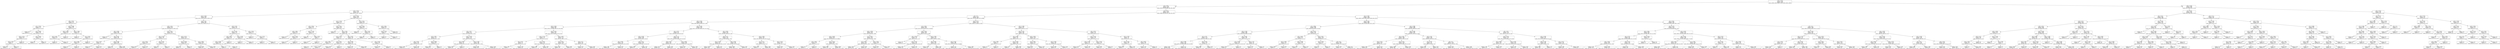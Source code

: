 digraph Tree {
node [shape=box, fontname="helvetica"] ;
edge [fontname="helvetica"] ;
0 [label="x[19] <= 2.031\nentropy = 2.331\nsamples = 20341\nvalue = [5163.0, 540.0, 3823.0, 7213.0, 1622.0, 640.0, 1340.0]"] ;
1 [label="x[2] <= 0.037\nentropy = 2.169\nsamples = 16707\nvalue = [5132, 537, 559, 6899, 1621, 640, 1319]"] ;
0 -> 1 [labeldistance=2.5, labelangle=45, headlabel="True"] ;
2 [label="x[10] <= 0.442\nentropy = 1.255\nsamples = 730\nvalue = [38, 2, 5, 178, 7, 498, 2]"] ;
1 -> 2 ;
3 [label="x[10] <= 0.209\nentropy = 0.963\nsamples = 625\nvalue = [12.0, 1.0, 5.0, 116.0, 3.0, 487.0, 1.0]"] ;
2 -> 3 ;
4 [label="x[8] <= 0.323\nentropy = 1.95\nsamples = 29\nvalue = [6, 0, 5, 8, 0, 10, 0]"] ;
3 -> 4 ;
5 [label="x[1] <= 0.333\nentropy = 1.574\nsamples = 17\nvalue = [1, 0, 3, 3, 0, 10, 0]"] ;
4 -> 5 ;
6 [label="entropy = 0.0\nsamples = 3\nvalue = [0, 0, 3, 0, 0, 0, 0]"] ;
5 -> 6 ;
7 [label="x[1] <= 0.805\nentropy = 1.095\nsamples = 14\nvalue = [1, 0, 0, 3, 0, 10, 0]"] ;
5 -> 7 ;
8 [label="x[12] <= 0.171\nentropy = 0.439\nsamples = 11\nvalue = [0, 0, 0, 1, 0, 10, 0]"] ;
7 -> 8 ;
9 [label="x[12] <= 0.106\nentropy = 1.0\nsamples = 2\nvalue = [0, 0, 0, 1, 0, 1, 0]"] ;
8 -> 9 ;
10 [label="entropy = 0.0\nsamples = 1\nvalue = [0, 0, 0, 0, 0, 1, 0]"] ;
9 -> 10 ;
11 [label="entropy = 0.0\nsamples = 1\nvalue = [0, 0, 0, 1, 0, 0, 0]"] ;
9 -> 11 ;
12 [label="entropy = 0.0\nsamples = 9\nvalue = [0, 0, 0, 0, 0, 9, 0]"] ;
8 -> 12 ;
13 [label="x[5] <= 0.006\nentropy = 0.918\nsamples = 3\nvalue = [1, 0, 0, 2, 0, 0, 0]"] ;
7 -> 13 ;
14 [label="entropy = 0.0\nsamples = 1\nvalue = [1, 0, 0, 0, 0, 0, 0]"] ;
13 -> 14 ;
15 [label="entropy = 0.0\nsamples = 2\nvalue = [0, 0, 0, 2, 0, 0, 0]"] ;
13 -> 15 ;
16 [label="x[15] <= 0.866\nentropy = 1.483\nsamples = 12\nvalue = [5, 0, 2, 5, 0, 0, 0]"] ;
4 -> 16 ;
17 [label="x[20] <= 0.812\nentropy = 0.918\nsamples = 6\nvalue = [4, 0, 0, 2, 0, 0, 0]"] ;
16 -> 17 ;
18 [label="x[0] <= 0.697\nentropy = 0.918\nsamples = 3\nvalue = [1, 0, 0, 2, 0, 0, 0]"] ;
17 -> 18 ;
19 [label="entropy = 0.0\nsamples = 2\nvalue = [0, 0, 0, 2, 0, 0, 0]"] ;
18 -> 19 ;
20 [label="entropy = 0.0\nsamples = 1\nvalue = [1, 0, 0, 0, 0, 0, 0]"] ;
18 -> 20 ;
21 [label="entropy = 0.0\nsamples = 3\nvalue = [3, 0, 0, 0, 0, 0, 0]"] ;
17 -> 21 ;
22 [label="x[12] <= 0.186\nentropy = 1.459\nsamples = 6\nvalue = [1, 0, 2, 3, 0, 0, 0]"] ;
16 -> 22 ;
23 [label="entropy = 0.0\nsamples = 1\nvalue = [1, 0, 0, 0, 0, 0, 0]"] ;
22 -> 23 ;
24 [label="x[1] <= 0.647\nentropy = 0.971\nsamples = 5\nvalue = [0, 0, 2, 3, 0, 0, 0]"] ;
22 -> 24 ;
25 [label="x[4] <= 0.058\nentropy = 0.918\nsamples = 3\nvalue = [0, 0, 2, 1, 0, 0, 0]"] ;
24 -> 25 ;
26 [label="entropy = 0.0\nsamples = 1\nvalue = [0, 0, 0, 1, 0, 0, 0]"] ;
25 -> 26 ;
27 [label="entropy = 0.0\nsamples = 2\nvalue = [0, 0, 2, 0, 0, 0, 0]"] ;
25 -> 27 ;
28 [label="entropy = 0.0\nsamples = 2\nvalue = [0, 0, 0, 2, 0, 0, 0]"] ;
24 -> 28 ;
29 [label="x[19] <= 1.06\nentropy = 0.84\nsamples = 596\nvalue = [6, 1, 0, 108, 3, 477, 1]"] ;
3 -> 29 ;
30 [label="x[22] <= 0.03\nentropy = 0.782\nsamples = 570\nvalue = [5.0, 0.0, 0.0, 99.0, 3.0, 463.0, 0.0]"] ;
29 -> 30 ;
31 [label="x[8] <= 0.058\nentropy = 0.693\nsamples = 439\nvalue = [1, 0, 0, 77, 0, 361, 0]"] ;
30 -> 31 ;
32 [label="entropy = 0.0\nsamples = 3\nvalue = [0, 0, 0, 3, 0, 0, 0]"] ;
31 -> 32 ;
33 [label="x[0] <= 0.335\nentropy = 0.68\nsamples = 436\nvalue = [1, 0, 0, 74, 0, 361, 0]"] ;
31 -> 33 ;
34 [label="x[12] <= 0.228\nentropy = 0.7\nsamples = 15\nvalue = [1, 0, 0, 1, 0, 13, 0]"] ;
33 -> 34 ;
35 [label="entropy = 0.0\nsamples = 1\nvalue = [1, 0, 0, 0, 0, 0, 0]"] ;
34 -> 35 ;
36 [label="entropy = 0.371\nsamples = 14\nvalue = [0, 0, 0, 1, 0, 13, 0]"] ;
34 -> 36 ;
37 [label="x[14] <= 0.003\nentropy = 0.665\nsamples = 421\nvalue = [0, 0, 0, 73, 0, 348, 0]"] ;
33 -> 37 ;
38 [label="entropy = 0.0\nsamples = 18\nvalue = [0, 0, 0, 0, 0, 18, 0]"] ;
37 -> 38 ;
39 [label="entropy = 0.683\nsamples = 403\nvalue = [0, 0, 0, 73, 0, 330, 0]"] ;
37 -> 39 ;
40 [label="x[6] <= 0.761\nentropy = 0.992\nsamples = 131\nvalue = [4, 0, 0, 22, 3, 102, 0]"] ;
30 -> 40 ;
41 [label="x[6] <= 0.705\nentropy = 1.428\nsamples = 27\nvalue = [2, 0, 0, 4, 3, 18, 0]"] ;
40 -> 41 ;
42 [label="x[1] <= 0.516\nentropy = 1.096\nsamples = 22\nvalue = [2, 0, 0, 4, 0, 16, 0]"] ;
41 -> 42 ;
43 [label="entropy = 0.971\nsamples = 5\nvalue = [2, 0, 0, 0, 0, 3, 0]"] ;
42 -> 43 ;
44 [label="entropy = 0.787\nsamples = 17\nvalue = [0, 0, 0, 4, 0, 13, 0]"] ;
42 -> 44 ;
45 [label="x[0] <= 0.478\nentropy = 0.971\nsamples = 5\nvalue = [0, 0, 0, 0, 3, 2, 0]"] ;
41 -> 45 ;
46 [label="entropy = 0.0\nsamples = 2\nvalue = [0, 0, 0, 0, 0, 2, 0]"] ;
45 -> 46 ;
47 [label="entropy = 0.0\nsamples = 3\nvalue = [0, 0, 0, 0, 3, 0, 0]"] ;
45 -> 47 ;
48 [label="x[15] <= 0.732\nentropy = 0.796\nsamples = 104\nvalue = [2, 0, 0, 18, 0, 84, 0]"] ;
40 -> 48 ;
49 [label="x[21] <= 0.208\nentropy = 0.286\nsamples = 20\nvalue = [1, 0, 0, 0, 0, 19, 0]"] ;
48 -> 49 ;
50 [label="entropy = 0.0\nsamples = 19\nvalue = [0, 0, 0, 0, 0, 19, 0]"] ;
49 -> 50 ;
51 [label="entropy = 0.0\nsamples = 1\nvalue = [1, 0, 0, 0, 0, 0, 0]"] ;
49 -> 51 ;
52 [label="x[11] <= 0.887\nentropy = 0.839\nsamples = 84\nvalue = [1, 0, 0, 18, 0, 65, 0]"] ;
48 -> 52 ;
53 [label="entropy = 0.829\nsamples = 65\nvalue = [0, 0, 0, 17, 0, 48, 0]"] ;
52 -> 53 ;
54 [label="entropy = 0.591\nsamples = 19\nvalue = [1, 0, 0, 1, 0, 17, 0]"] ;
52 -> 54 ;
55 [label="x[13] <= 0.67\nentropy = 1.553\nsamples = 26\nvalue = [1, 1, 0, 9, 0, 14, 1]"] ;
29 -> 55 ;
56 [label="x[7] <= 0.929\nentropy = 1.116\nsamples = 21\nvalue = [0, 0, 0, 6, 0, 14, 1]"] ;
55 -> 56 ;
57 [label="x[6] <= 0.957\nentropy = 0.996\nsamples = 13\nvalue = [0, 0, 0, 6, 0, 7, 0]"] ;
56 -> 57 ;
58 [label="x[11] <= 0.796\nentropy = 0.881\nsamples = 10\nvalue = [0, 0, 0, 3, 0, 7, 0]"] ;
57 -> 58 ;
59 [label="entropy = 1.0\nsamples = 6\nvalue = [0, 0, 0, 3, 0, 3, 0]"] ;
58 -> 59 ;
60 [label="entropy = 0.0\nsamples = 4\nvalue = [0, 0, 0, 0, 0, 4, 0]"] ;
58 -> 60 ;
61 [label="entropy = 0.0\nsamples = 3\nvalue = [0, 0, 0, 3, 0, 0, 0]"] ;
57 -> 61 ;
62 [label="x[11] <= 0.249\nentropy = 0.544\nsamples = 8\nvalue = [0, 0, 0, 0, 0, 7, 1]"] ;
56 -> 62 ;
63 [label="entropy = 0.0\nsamples = 1\nvalue = [0, 0, 0, 0, 0, 0, 1]"] ;
62 -> 63 ;
64 [label="entropy = 0.0\nsamples = 7\nvalue = [0, 0, 0, 0, 0, 7, 0]"] ;
62 -> 64 ;
65 [label="x[5] <= 0.024\nentropy = 1.371\nsamples = 5\nvalue = [1, 1, 0, 3, 0, 0, 0]"] ;
55 -> 65 ;
66 [label="entropy = 0.0\nsamples = 3\nvalue = [0, 0, 0, 3, 0, 0, 0]"] ;
65 -> 66 ;
67 [label="x[1] <= 0.733\nentropy = 1.0\nsamples = 2\nvalue = [1, 1, 0, 0, 0, 0, 0]"] ;
65 -> 67 ;
68 [label="entropy = 0.0\nsamples = 1\nvalue = [1, 0, 0, 0, 0, 0, 0]"] ;
67 -> 68 ;
69 [label="entropy = 0.0\nsamples = 1\nvalue = [0, 1, 0, 0, 0, 0, 0]"] ;
67 -> 69 ;
70 [label="x[10] <= 0.863\nentropy = 1.596\nsamples = 105\nvalue = [26, 1, 0, 62, 4, 11, 1]"] ;
2 -> 70 ;
71 [label="x[11] <= 0.079\nentropy = 1.762\nsamples = 75\nvalue = [26, 1, 0, 35, 3, 9, 1]"] ;
70 -> 71 ;
72 [label="x[4] <= 0.042\nentropy = 1.491\nsamples = 11\nvalue = [0, 1, 0, 7, 0, 2, 1]"] ;
71 -> 72 ;
73 [label="x[8] <= 0.802\nentropy = 0.811\nsamples = 8\nvalue = [0, 0, 0, 6, 0, 2, 0]"] ;
72 -> 73 ;
74 [label="entropy = 0.0\nsamples = 5\nvalue = [0, 0, 0, 5, 0, 0, 0]"] ;
73 -> 74 ;
75 [label="x[14] <= 0.007\nentropy = 0.918\nsamples = 3\nvalue = [0, 0, 0, 1, 0, 2, 0]"] ;
73 -> 75 ;
76 [label="entropy = 0.0\nsamples = 2\nvalue = [0, 0, 0, 0, 0, 2, 0]"] ;
75 -> 76 ;
77 [label="entropy = 0.0\nsamples = 1\nvalue = [0, 0, 0, 1, 0, 0, 0]"] ;
75 -> 77 ;
78 [label="x[21] <= -0.174\nentropy = 1.585\nsamples = 3\nvalue = [0, 1, 0, 1, 0, 0, 1]"] ;
72 -> 78 ;
79 [label="entropy = 0.0\nsamples = 1\nvalue = [0, 0, 0, 0, 0, 0, 1]"] ;
78 -> 79 ;
80 [label="x[18] <= 0.024\nentropy = 1.0\nsamples = 2\nvalue = [0, 1, 0, 1, 0, 0, 0]"] ;
78 -> 80 ;
81 [label="entropy = 0.0\nsamples = 1\nvalue = [0, 0, 0, 1, 0, 0, 0]"] ;
80 -> 81 ;
82 [label="entropy = 0.0\nsamples = 1\nvalue = [0, 1, 0, 0, 0, 0, 0]"] ;
80 -> 82 ;
83 [label="x[0] <= 0.321\nentropy = 1.606\nsamples = 64\nvalue = [26, 0, 0, 28, 3, 7, 0]"] ;
71 -> 83 ;
84 [label="entropy = 0.0\nsamples = 2\nvalue = [0, 0, 0, 0, 2, 0, 0]"] ;
83 -> 84 ;
85 [label="x[5] <= 0.014\nentropy = 1.495\nsamples = 62\nvalue = [26, 0, 0, 28, 1, 7, 0]"] ;
83 -> 85 ;
86 [label="x[12] <= 0.316\nentropy = 1.19\nsamples = 19\nvalue = [2, 0, 0, 13, 0, 4, 0]"] ;
85 -> 86 ;
87 [label="x[6] <= 0.807\nentropy = 0.764\nsamples = 9\nvalue = [2, 0, 0, 7, 0, 0, 0]"] ;
86 -> 87 ;
88 [label="entropy = 0.0\nsamples = 6\nvalue = [0, 0, 0, 6, 0, 0, 0]"] ;
87 -> 88 ;
89 [label="entropy = 0.918\nsamples = 3\nvalue = [2, 0, 0, 1, 0, 0, 0]"] ;
87 -> 89 ;
90 [label="x[5] <= 0.012\nentropy = 0.971\nsamples = 10\nvalue = [0, 0, 0, 6, 0, 4, 0]"] ;
86 -> 90 ;
91 [label="entropy = 0.811\nsamples = 8\nvalue = [0, 0, 0, 6, 0, 2, 0]"] ;
90 -> 91 ;
92 [label="entropy = 0.0\nsamples = 2\nvalue = [0, 0, 0, 0, 0, 2, 0]"] ;
90 -> 92 ;
93 [label="x[8] <= 0.947\nentropy = 1.394\nsamples = 43\nvalue = [24, 0, 0, 15, 1, 3, 0]"] ;
85 -> 93 ;
94 [label="x[0] <= 0.538\nentropy = 1.253\nsamples = 35\nvalue = [18, 0, 0, 15, 0, 2, 0]"] ;
93 -> 94 ;
95 [label="entropy = 1.335\nsamples = 13\nvalue = [3, 0, 0, 8, 0, 2, 0]"] ;
94 -> 95 ;
96 [label="entropy = 0.902\nsamples = 22\nvalue = [15.0, 0.0, 0.0, 7.0, 0.0, 0.0, 0.0]"] ;
94 -> 96 ;
97 [label="x[3] <= 0.185\nentropy = 1.061\nsamples = 8\nvalue = [6, 0, 0, 0, 1, 1, 0]"] ;
93 -> 97 ;
98 [label="entropy = 0.592\nsamples = 7\nvalue = [6, 0, 0, 0, 1, 0, 0]"] ;
97 -> 98 ;
99 [label="entropy = 0.0\nsamples = 1\nvalue = [0, 0, 0, 0, 0, 1, 0]"] ;
97 -> 99 ;
100 [label="x[2] <= 0.017\nentropy = 0.561\nsamples = 30\nvalue = [0, 0, 0, 27, 1, 2, 0]"] ;
70 -> 100 ;
101 [label="x[8] <= 0.816\nentropy = 0.811\nsamples = 8\nvalue = [0, 0, 0, 6, 0, 2, 0]"] ;
100 -> 101 ;
102 [label="entropy = 0.0\nsamples = 5\nvalue = [0, 0, 0, 5, 0, 0, 0]"] ;
101 -> 102 ;
103 [label="x[18] <= 0.01\nentropy = 0.918\nsamples = 3\nvalue = [0, 0, 0, 1, 0, 2, 0]"] ;
101 -> 103 ;
104 [label="entropy = 0.0\nsamples = 1\nvalue = [0, 0, 0, 1, 0, 0, 0]"] ;
103 -> 104 ;
105 [label="entropy = 0.0\nsamples = 2\nvalue = [0, 0, 0, 0, 0, 2, 0]"] ;
103 -> 105 ;
106 [label="x[6] <= 0.401\nentropy = 0.267\nsamples = 22\nvalue = [0, 0, 0, 21, 1, 0, 0]"] ;
100 -> 106 ;
107 [label="x[14] <= 0.005\nentropy = 1.0\nsamples = 2\nvalue = [0, 0, 0, 1, 1, 0, 0]"] ;
106 -> 107 ;
108 [label="entropy = 0.0\nsamples = 1\nvalue = [0, 0, 0, 0, 1, 0, 0]"] ;
107 -> 108 ;
109 [label="entropy = 0.0\nsamples = 1\nvalue = [0, 0, 0, 1, 0, 0, 0]"] ;
107 -> 109 ;
110 [label="entropy = 0.0\nsamples = 20\nvalue = [0, 0, 0, 20, 0, 0, 0]"] ;
106 -> 110 ;
111 [label="x[8] <= 0.323\nentropy = 2.075\nsamples = 15977\nvalue = [5094, 535, 554, 6721, 1614, 142, 1317]"] ;
1 -> 111 ;
112 [label="x[9] <= 0.5\nentropy = 2.235\nsamples = 4391\nvalue = [1027, 170, 176, 1592, 270, 76, 1080]"] ;
111 -> 112 ;
113 [label="x[16] <= 0.931\nentropy = 2.269\nsamples = 2360\nvalue = [609, 158, 175, 1002, 205, 72, 139]"] ;
112 -> 113 ;
114 [label="x[10] <= 0.209\nentropy = 2.062\nsamples = 856\nvalue = [178.0, 17.0, 139.0, 410.0, 8.0, 35.0, 69.0]"] ;
113 -> 114 ;
115 [label="x[0] <= 0.327\nentropy = 1.91\nsamples = 516\nvalue = [117, 5, 132, 224, 2, 4, 32]"] ;
114 -> 115 ;
116 [label="x[4] <= 0.788\nentropy = 1.675\nsamples = 171\nvalue = [16, 0, 90, 49, 0, 1, 15]"] ;
115 -> 116 ;
117 [label="x[8] <= 0.203\nentropy = 1.872\nsamples = 119\nvalue = [15, 0, 42, 46, 0, 1, 15]"] ;
116 -> 117 ;
118 [label="entropy = 1.879\nsamples = 55\nvalue = [7.0, 0.0, 9.0, 27.0, 0.0, 1.0, 11.0]"] ;
117 -> 118 ;
119 [label="entropy = 1.638\nsamples = 64\nvalue = [8, 0, 33, 19, 0, 0, 4]"] ;
117 -> 119 ;
120 [label="x[15] <= 0.668\nentropy = 0.454\nsamples = 52\nvalue = [1, 0, 48, 3, 0, 0, 0]"] ;
116 -> 120 ;
121 [label="entropy = 0.151\nsamples = 46\nvalue = [1, 0, 45, 0, 0, 0, 0]"] ;
120 -> 121 ;
122 [label="entropy = 1.0\nsamples = 6\nvalue = [0, 0, 3, 3, 0, 0, 0]"] ;
120 -> 122 ;
123 [label="x[14] <= 0.009\nentropy = 1.791\nsamples = 345\nvalue = [101, 5, 42, 175, 2, 3, 17]"] ;
115 -> 123 ;
124 [label="x[3] <= 0.655\nentropy = 2.13\nsamples = 49\nvalue = [14.0, 5.0, 5.0, 21.0, 2.0, 1.0, 1.0]"] ;
123 -> 124 ;
125 [label="entropy = 1.822\nsamples = 45\nvalue = [14, 5, 4, 21, 0, 1, 0]"] ;
124 -> 125 ;
126 [label="entropy = 1.5\nsamples = 4\nvalue = [0, 0, 1, 0, 2, 0, 1]"] ;
124 -> 126 ;
127 [label="x[13] <= 0.548\nentropy = 1.661\nsamples = 296\nvalue = [87, 0, 37, 154, 0, 2, 16]"] ;
123 -> 127 ;
128 [label="entropy = 1.688\nsamples = 143\nvalue = [31.0, 0.0, 29.0, 74.0, 0.0, 0.0, 9.0]"] ;
127 -> 128 ;
129 [label="entropy = 1.528\nsamples = 153\nvalue = [56.0, 0.0, 8.0, 80.0, 0.0, 2.0, 7.0]"] ;
127 -> 129 ;
130 [label="x[10] <= 0.442\nentropy = 1.972\nsamples = 340\nvalue = [61.0, 12.0, 7.0, 186.0, 6.0, 31.0, 37.0]"] ;
114 -> 130 ;
131 [label="x[15] <= 0.742\nentropy = 1.773\nsamples = 78\nvalue = [19, 1, 0, 27, 2, 29, 0]"] ;
130 -> 131 ;
132 [label="x[4] <= 0.253\nentropy = 1.6\nsamples = 32\nvalue = [16, 0, 0, 11, 2, 3, 0]"] ;
131 -> 132 ;
133 [label="entropy = 1.842\nsamples = 7\nvalue = [2, 0, 0, 1, 1, 3, 0]"] ;
132 -> 133 ;
134 [label="entropy = 1.183\nsamples = 25\nvalue = [14.0, 0.0, 0.0, 10.0, 1.0, 0.0, 0.0]"] ;
132 -> 134 ;
135 [label="x[7] <= 0.655\nentropy = 1.372\nsamples = 46\nvalue = [3.0, 1.0, 0.0, 16.0, 0.0, 26.0, 0.0]"] ;
131 -> 135 ;
136 [label="entropy = 1.485\nsamples = 10\nvalue = [3, 0, 0, 5, 0, 2, 0]"] ;
135 -> 136 ;
137 [label="entropy = 1.056\nsamples = 36\nvalue = [0, 1, 0, 11, 0, 24, 0]"] ;
135 -> 137 ;
138 [label="x[8] <= 0.058\nentropy = 1.737\nsamples = 262\nvalue = [42, 11, 7, 159, 4, 2, 37]"] ;
130 -> 138 ;
139 [label="x[7] <= 0.972\nentropy = 1.358\nsamples = 158\nvalue = [24, 7, 2, 114, 3, 0, 8]"] ;
138 -> 139 ;
140 [label="entropy = 1.403\nsamples = 115\nvalue = [23, 7, 0, 77, 1, 0, 7]"] ;
139 -> 140 ;
141 [label="entropy = 0.851\nsamples = 43\nvalue = [1, 0, 2, 37, 2, 0, 1]"] ;
139 -> 141 ;
142 [label="x[10] <= 0.72\nentropy = 2.04\nsamples = 104\nvalue = [18, 4, 5, 45, 1, 2, 29]"] ;
138 -> 142 ;
143 [label="entropy = 1.571\nsamples = 36\nvalue = [4, 0, 2, 6, 1, 0, 23]"] ;
142 -> 143 ;
144 [label="entropy = 1.827\nsamples = 68\nvalue = [14, 4, 3, 39, 0, 2, 6]"] ;
142 -> 144 ;
145 [label="x[21] <= 0.606\nentropy = 2.217\nsamples = 1504\nvalue = [431.0, 141.0, 36.0, 592.0, 197.0, 37.0, 70.0]"] ;
113 -> 145 ;
146 [label="x[4] <= 0.253\nentropy = 2.11\nsamples = 872\nvalue = [335, 40, 27, 323, 69, 36, 42]"] ;
145 -> 146 ;
147 [label="x[10] <= 0.209\nentropy = 1.984\nsamples = 288\nvalue = [112, 6, 12, 105, 17, 36, 0]"] ;
146 -> 147 ;
148 [label="x[6] <= 0.944\nentropy = 1.729\nsamples = 181\nvalue = [91.0, 3.0, 12.0, 60.0, 13.0, 2.0, 0.0]"] ;
147 -> 148 ;
149 [label="entropy = 1.487\nsamples = 156\nvalue = [89.0, 2.0, 6.0, 50.0, 9.0, 0.0, 0.0]"] ;
148 -> 149 ;
150 [label="entropy = 2.215\nsamples = 25\nvalue = [2, 1, 6, 10, 4, 2, 0]"] ;
148 -> 150 ;
151 [label="x[10] <= 0.51\nentropy = 1.834\nsamples = 107\nvalue = [21.0, 3.0, 0.0, 45.0, 4.0, 34.0, 0.0]"] ;
147 -> 151 ;
152 [label="entropy = 1.675\nsamples = 59\nvalue = [10, 2, 0, 11, 2, 34, 0]"] ;
151 -> 152 ;
153 [label="entropy = 1.147\nsamples = 48\nvalue = [11, 1, 0, 34, 2, 0, 0]"] ;
151 -> 153 ;
154 [label="x[19] <= 1.13\nentropy = 2.019\nsamples = 584\nvalue = [223.0, 34.0, 15.0, 218.0, 52.0, 0.0, 42.0]"] ;
146 -> 154 ;
155 [label="x[10] <= 0.51\nentropy = 1.939\nsamples = 418\nvalue = [156, 29, 9, 167, 45, 0, 12]"] ;
154 -> 155 ;
156 [label="entropy = 1.91\nsamples = 277\nvalue = [113, 22, 9, 98, 34, 0, 1]"] ;
155 -> 156 ;
157 [label="entropy = 1.816\nsamples = 141\nvalue = [43, 7, 0, 69, 11, 0, 11]"] ;
155 -> 157 ;
158 [label="x[7] <= 0.369\nentropy = 2.015\nsamples = 166\nvalue = [67.0, 5.0, 6.0, 51.0, 7.0, 0.0, 30.0]"] ;
154 -> 158 ;
159 [label="entropy = 1.873\nsamples = 55\nvalue = [16, 1, 0, 13, 3, 0, 22]"] ;
158 -> 159 ;
160 [label="entropy = 1.891\nsamples = 111\nvalue = [51, 4, 6, 38, 4, 0, 8]"] ;
158 -> 160 ;
161 [label="x[0] <= 0.863\nentropy = 2.128\nsamples = 632\nvalue = [96, 101, 9, 269, 128, 1, 28]"] ;
145 -> 161 ;
162 [label="x[10] <= 0.51\nentropy = 2.116\nsamples = 445\nvalue = [77, 40, 8, 195, 98, 1, 26]"] ;
161 -> 162 ;
163 [label="x[21] <= 0.758\nentropy = 2.073\nsamples = 211\nvalue = [54.0, 14.0, 6.0, 83.0, 49.0, 1.0, 4.0]"] ;
162 -> 163 ;
164 [label="entropy = 1.925\nsamples = 148\nvalue = [38, 4, 1, 59, 41, 1, 4]"] ;
163 -> 164 ;
165 [label="entropy = 2.122\nsamples = 63\nvalue = [16, 10, 5, 24, 8, 0, 0]"] ;
163 -> 165 ;
166 [label="x[8] <= 0.058\nentropy = 2.042\nsamples = 234\nvalue = [23, 26, 2, 112, 49, 0, 22]"] ;
162 -> 166 ;
167 [label="entropy = 1.866\nsamples = 180\nvalue = [17, 23, 1, 95, 38, 0, 6]"] ;
166 -> 167 ;
168 [label="entropy = 2.203\nsamples = 54\nvalue = [6, 3, 1, 17, 11, 0, 16]"] ;
166 -> 168 ;
169 [label="x[14] <= 0.006\nentropy = 1.926\nsamples = 187\nvalue = [19.0, 61.0, 1.0, 74.0, 30.0, 0.0, 2.0]"] ;
161 -> 169 ;
170 [label="x[7] <= 0.117\nentropy = 1.736\nsamples = 114\nvalue = [8, 51, 0, 41, 13, 0, 1]"] ;
169 -> 170 ;
171 [label="entropy = 1.406\nsamples = 8\nvalue = [1, 0, 0, 4, 3, 0, 0]"] ;
170 -> 171 ;
172 [label="entropy = 1.682\nsamples = 106\nvalue = [7, 51, 0, 37, 10, 0, 1]"] ;
170 -> 172 ;
173 [label="x[21] <= 0.743\nentropy = 1.981\nsamples = 73\nvalue = [11, 10, 1, 33, 17, 0, 1]"] ;
169 -> 173 ;
174 [label="entropy = 1.962\nsamples = 46\nvalue = [11, 4, 1, 22, 7, 0, 1]"] ;
173 -> 174 ;
175 [label="entropy = 1.541\nsamples = 27\nvalue = [0, 6, 0, 11, 10, 0, 0]"] ;
173 -> 175 ;
176 [label="x[10] <= 0.673\nentropy = 1.727\nsamples = 2031\nvalue = [418, 12, 1, 590, 65, 4, 941]"] ;
112 -> 176 ;
177 [label="x[1] <= 0.328\nentropy = 1.562\nsamples = 1614\nvalue = [217.0, 6.0, 1.0, 407.0, 50.0, 4.0, 929.0]"] ;
176 -> 177 ;
178 [label="x[16] <= 0.968\nentropy = 1.218\nsamples = 909\nvalue = [53, 0, 0, 181, 28, 1, 646]"] ;
177 -> 178 ;
179 [label="x[10] <= 0.548\nentropy = 0.904\nsamples = 474\nvalue = [16.0, 0.0, 0.0, 90.0, 0.0, 0.0, 368.0]"] ;
178 -> 179 ;
180 [label="x[3] <= 0.381\nentropy = 0.592\nsamples = 7\nvalue = [0, 0, 0, 6, 0, 0, 1]"] ;
179 -> 180 ;
181 [label="entropy = 0.0\nsamples = 1\nvalue = [0, 0, 0, 0, 0, 0, 1]"] ;
180 -> 181 ;
182 [label="entropy = 0.0\nsamples = 6\nvalue = [0, 0, 0, 6, 0, 0, 0]"] ;
180 -> 182 ;
183 [label="x[15] <= 0.376\nentropy = 0.885\nsamples = 467\nvalue = [16, 0, 0, 84, 0, 0, 367]"] ;
179 -> 183 ;
184 [label="entropy = 0.529\nsamples = 100\nvalue = [0, 0, 0, 12, 0, 0, 88]"] ;
183 -> 184 ;
185 [label="entropy = 0.959\nsamples = 367\nvalue = [16, 0, 0, 72, 0, 0, 279]"] ;
183 -> 185 ;
186 [label="x[7] <= 0.929\nentropy = 1.462\nsamples = 435\nvalue = [37, 0, 0, 91, 28, 1, 278]"] ;
178 -> 186 ;
187 [label="x[1] <= 0.072\nentropy = 1.392\nsamples = 418\nvalue = [33, 0, 0, 89, 20, 1, 275]"] ;
186 -> 187 ;
188 [label="entropy = 1.554\nsamples = 251\nvalue = [20, 0, 0, 63, 19, 1, 148]"] ;
187 -> 188 ;
189 [label="entropy = 1.049\nsamples = 167\nvalue = [13, 0, 0, 26, 1, 0, 127]"] ;
187 -> 189 ;
190 [label="x[0] <= 0.164\nentropy = 1.808\nsamples = 17\nvalue = [4, 0, 0, 2, 8, 0, 3]"] ;
186 -> 190 ;
191 [label="entropy = 0.845\nsamples = 11\nvalue = [3, 0, 0, 0, 8, 0, 0]"] ;
190 -> 191 ;
192 [label="entropy = 1.459\nsamples = 6\nvalue = [1, 0, 0, 2, 0, 0, 3]"] ;
190 -> 192 ;
193 [label="x[10] <= 0.48\nentropy = 1.806\nsamples = 705\nvalue = [164, 6, 1, 226, 22, 3, 283]"] ;
177 -> 193 ;
194 [label="x[5] <= 0.055\nentropy = 1.738\nsamples = 52\nvalue = [26, 2, 0, 18, 2, 3, 1]"] ;
193 -> 194 ;
195 [label="entropy = 0.0\nsamples = 3\nvalue = [0, 0, 0, 0, 0, 3, 0]"] ;
194 -> 195 ;
196 [label="x[21] <= 0.611\nentropy = 1.507\nsamples = 49\nvalue = [26.0, 2.0, 0.0, 18.0, 2.0, 0.0, 1.0]"] ;
194 -> 196 ;
197 [label="entropy = 1.075\nsamples = 39\nvalue = [25.0, 0.0, 0.0, 13.0, 0.0, 0.0, 1.0]"] ;
196 -> 197 ;
198 [label="entropy = 1.761\nsamples = 10\nvalue = [1, 2, 0, 5, 2, 0, 0]"] ;
196 -> 198 ;
199 [label="x[16] <= 0.996\nentropy = 1.736\nsamples = 653\nvalue = [138, 4, 1, 208, 20, 0, 282]"] ;
193 -> 199 ;
200 [label="x[8] <= 0.058\nentropy = 1.542\nsamples = 363\nvalue = [57, 2, 0, 129, 2, 0, 173]"] ;
199 -> 200 ;
201 [label="entropy = 1.753\nsamples = 54\nvalue = [17, 1, 0, 25, 2, 0, 9]"] ;
200 -> 201 ;
202 [label="entropy = 1.422\nsamples = 309\nvalue = [40, 1, 0, 104, 0, 0, 164]"] ;
200 -> 202 ;
203 [label="x[21] <= 0.522\nentropy = 1.882\nsamples = 290\nvalue = [81.0, 2.0, 1.0, 79.0, 18.0, 0.0, 109.0]"] ;
199 -> 203 ;
204 [label="entropy = 1.79\nsamples = 196\nvalue = [69.0, 0.0, 1.0, 50.0, 8.0, 0.0, 68.0]"] ;
203 -> 204 ;
205 [label="entropy = 1.887\nsamples = 94\nvalue = [12.0, 2.0, 0.0, 29.0, 10.0, 0.0, 41.0]"] ;
203 -> 205 ;
206 [label="x[21] <= 0.408\nentropy = 1.437\nsamples = 417\nvalue = [201, 6, 0, 183, 15, 0, 12]"] ;
176 -> 206 ;
207 [label="x[10] <= 0.791\nentropy = 1.226\nsamples = 308\nvalue = [164, 2, 0, 133, 2, 0, 7]"] ;
206 -> 207 ;
208 [label="x[4] <= 0.058\nentropy = 1.03\nsamples = 130\nvalue = [90, 1, 0, 37, 0, 0, 2]"] ;
207 -> 208 ;
209 [label="x[0] <= 0.586\nentropy = 1.5\nsamples = 4\nvalue = [0, 1, 0, 2, 0, 0, 1]"] ;
208 -> 209 ;
210 [label="entropy = 1.0\nsamples = 2\nvalue = [0, 1, 0, 0, 0, 0, 1]"] ;
209 -> 210 ;
211 [label="entropy = 0.0\nsamples = 2\nvalue = [0, 0, 0, 2, 0, 0, 0]"] ;
209 -> 211 ;
212 [label="x[15] <= 0.456\nentropy = 0.915\nsamples = 126\nvalue = [90, 0, 0, 35, 0, 0, 1]"] ;
208 -> 212 ;
213 [label="entropy = 0.0\nsamples = 6\nvalue = [0, 0, 0, 6, 0, 0, 0]"] ;
212 -> 213 ;
214 [label="entropy = 0.864\nsamples = 120\nvalue = [90, 0, 0, 29, 0, 0, 1]"] ;
212 -> 214 ;
215 [label="x[16] <= 0.926\nentropy = 1.266\nsamples = 178\nvalue = [74, 1, 0, 96, 2, 0, 5]"] ;
207 -> 215 ;
216 [label="x[6] <= 0.588\nentropy = 1.163\nsamples = 79\nvalue = [22, 0, 0, 52, 0, 0, 5]"] ;
215 -> 216 ;
217 [label="entropy = 0.602\nsamples = 34\nvalue = [5, 0, 0, 29, 0, 0, 0]"] ;
216 -> 217 ;
218 [label="entropy = 1.378\nsamples = 45\nvalue = [17, 0, 0, 23, 0, 0, 5]"] ;
216 -> 218 ;
219 [label="x[15] <= 0.905\nentropy = 1.189\nsamples = 99\nvalue = [52.0, 1.0, 0.0, 44.0, 2.0, 0.0, 0.0]"] ;
215 -> 219 ;
220 [label="entropy = 0.984\nsamples = 87\nvalue = [50, 0, 0, 37, 0, 0, 0]"] ;
219 -> 220 ;
221 [label="entropy = 1.614\nsamples = 12\nvalue = [2, 1, 0, 7, 2, 0, 0]"] ;
219 -> 221 ;
222 [label="x[6] <= 0.545\nentropy = 1.79\nsamples = 109\nvalue = [37, 4, 0, 50, 13, 0, 5]"] ;
206 -> 222 ;
223 [label="x[12] <= 0.415\nentropy = 1.549\nsamples = 70\nvalue = [22, 0, 0, 35, 12, 0, 1]"] ;
222 -> 223 ;
224 [label="x[10] <= 0.791\nentropy = 1.574\nsamples = 39\nvalue = [15, 0, 0, 13, 11, 0, 0]"] ;
223 -> 224 ;
225 [label="entropy = 0.722\nsamples = 10\nvalue = [8, 0, 0, 2, 0, 0, 0]"] ;
224 -> 225 ;
226 [label="entropy = 1.556\nsamples = 29\nvalue = [7, 0, 0, 11, 11, 0, 0]"] ;
224 -> 226 ;
227 [label="x[21] <= 0.915\nentropy = 1.156\nsamples = 31\nvalue = [7, 0, 0, 22, 1, 0, 1]"] ;
223 -> 227 ;
228 [label="entropy = 0.982\nsamples = 30\nvalue = [7, 0, 0, 22, 0, 0, 1]"] ;
227 -> 228 ;
229 [label="entropy = 0.0\nsamples = 1\nvalue = [0, 0, 0, 0, 1, 0, 0]"] ;
227 -> 229 ;
230 [label="x[11] <= 0.256\nentropy = 1.87\nsamples = 39\nvalue = [15, 4, 0, 15, 1, 0, 4]"] ;
222 -> 230 ;
231 [label="x[12] <= 0.437\nentropy = 1.854\nsamples = 13\nvalue = [4, 0, 0, 4, 1, 0, 4]"] ;
230 -> 231 ;
232 [label="entropy = 0.918\nsamples = 3\nvalue = [0, 0, 0, 0, 1, 0, 2]"] ;
231 -> 232 ;
233 [label="entropy = 1.522\nsamples = 10\nvalue = [4, 0, 0, 4, 0, 0, 2]"] ;
231 -> 233 ;
234 [label="x[5] <= 0.607\nentropy = 1.466\nsamples = 26\nvalue = [11, 4, 0, 11, 0, 0, 0]"] ;
230 -> 234 ;
235 [label="entropy = 1.219\nsamples = 20\nvalue = [11, 1, 0, 8, 0, 0, 0]"] ;
234 -> 235 ;
236 [label="entropy = 1.0\nsamples = 6\nvalue = [0, 3, 0, 3, 0, 0, 0]"] ;
234 -> 236 ;
237 [label="x[21] <= 0.396\nentropy = 1.887\nsamples = 11586\nvalue = [4067.0, 365.0, 378.0, 5129.0, 1344.0, 66.0, 237.0]"] ;
111 -> 237 ;
238 [label="x[10] <= 0.442\nentropy = 1.682\nsamples = 6834\nvalue = [2927, 87, 281, 3042, 312, 61, 124]"] ;
237 -> 238 ;
239 [label="x[7] <= 0.983\nentropy = 1.896\nsamples = 1950\nvalue = [564, 23, 275, 942, 57, 49, 40]"] ;
238 -> 239 ;
240 [label="x[10] <= 0.209\nentropy = 1.848\nsamples = 1804\nvalue = [555, 23, 179, 904, 55, 49, 39]"] ;
239 -> 240 ;
241 [label="x[3] <= 0.797\nentropy = 1.752\nsamples = 1671\nvalue = [523, 21, 177, 853, 53, 5, 39]"] ;
240 -> 241 ;
242 [label="x[16] <= 0.988\nentropy = 1.703\nsamples = 1592\nvalue = [522.0, 21.0, 124.0, 830.0, 52.0, 5.0, 38.0]"] ;
241 -> 242 ;
243 [label="entropy = 1.579\nsamples = 1054\nvalue = [304, 13, 82, 609, 5, 5, 36]"] ;
242 -> 243 ;
244 [label="entropy = 1.77\nsamples = 538\nvalue = [218.0, 8.0, 42.0, 221.0, 47.0, 0.0, 2.0]"] ;
242 -> 244 ;
245 [label="x[6] <= 0.915\nentropy = 1.144\nsamples = 79\nvalue = [1, 0, 53, 23, 1, 0, 1]"] ;
241 -> 245 ;
246 [label="entropy = 0.916\nsamples = 68\nvalue = [0, 0, 50, 17, 1, 0, 0]"] ;
245 -> 246 ;
247 [label="entropy = 1.617\nsamples = 11\nvalue = [1, 0, 3, 6, 0, 0, 1]"] ;
245 -> 247 ;
248 [label="x[5] <= 0.496\nentropy = 1.826\nsamples = 133\nvalue = [32, 2, 2, 51, 2, 44, 0]"] ;
240 -> 248 ;
249 [label="x[7] <= 0.745\nentropy = 1.693\nsamples = 94\nvalue = [20.0, 2.0, 0.0, 27.0, 1.0, 44.0, 0.0]"] ;
248 -> 249 ;
250 [label="entropy = 1.873\nsamples = 47\nvalue = [16.0, 2.0, 0.0, 16.0, 1.0, 12.0, 0.0]"] ;
249 -> 250 ;
251 [label="entropy = 1.17\nsamples = 47\nvalue = [4, 0, 0, 11, 0, 32, 0]"] ;
249 -> 251 ;
252 [label="x[19] <= 1.627\nentropy = 1.31\nsamples = 39\nvalue = [12, 0, 2, 24, 1, 0, 0]"] ;
248 -> 252 ;
253 [label="entropy = 1.073\nsamples = 37\nvalue = [12, 0, 0, 24, 1, 0, 0]"] ;
252 -> 253 ;
254 [label="entropy = 0.0\nsamples = 2\nvalue = [0, 0, 2, 0, 0, 0, 0]"] ;
252 -> 254 ;
255 [label="x[6] <= 0.975\nentropy = 1.285\nsamples = 146\nvalue = [9, 0, 96, 38, 2, 0, 1]"] ;
239 -> 255 ;
256 [label="x[0] <= 0.486\nentropy = 2.021\nsamples = 22\nvalue = [4, 0, 8, 7, 2, 0, 1]"] ;
255 -> 256 ;
257 [label="x[12] <= 0.485\nentropy = 1.325\nsamples = 12\nvalue = [0, 0, 5, 6, 0, 0, 1]"] ;
256 -> 257 ;
258 [label="entropy = 0.991\nsamples = 9\nvalue = [0, 0, 5, 4, 0, 0, 0]"] ;
257 -> 258 ;
259 [label="entropy = 0.918\nsamples = 3\nvalue = [0, 0, 0, 2, 0, 0, 1]"] ;
257 -> 259 ;
260 [label="x[21] <= 0.056\nentropy = 1.846\nsamples = 10\nvalue = [4, 0, 3, 1, 2, 0, 0]"] ;
256 -> 260 ;
261 [label="entropy = 0.722\nsamples = 5\nvalue = [4, 0, 0, 0, 1, 0, 0]"] ;
260 -> 261 ;
262 [label="entropy = 1.371\nsamples = 5\nvalue = [0, 0, 3, 1, 1, 0, 0]"] ;
260 -> 262 ;
263 [label="x[8] <= 0.542\nentropy = 1.038\nsamples = 124\nvalue = [5, 0, 88, 31, 0, 0, 0]"] ;
255 -> 263 ;
264 [label="x[12] <= 0.344\nentropy = 0.971\nsamples = 5\nvalue = [2, 0, 3, 0, 0, 0, 0]"] ;
263 -> 264 ;
265 [label="entropy = 0.0\nsamples = 3\nvalue = [0, 0, 3, 0, 0, 0, 0]"] ;
264 -> 265 ;
266 [label="entropy = 0.0\nsamples = 2\nvalue = [2, 0, 0, 0, 0, 0, 0]"] ;
264 -> 266 ;
267 [label="x[0] <= 0.4\nentropy = 0.986\nsamples = 119\nvalue = [3.0, 0.0, 85.0, 31.0, 0.0, 0.0, 0.0]"] ;
263 -> 267 ;
268 [label="entropy = 1.296\nsamples = 13\nvalue = [1, 0, 5, 7, 0, 0, 0]"] ;
267 -> 268 ;
269 [label="entropy = 0.9\nsamples = 106\nvalue = [2, 0, 80, 24, 0, 0, 0]"] ;
267 -> 269 ;
270 [label="x[10] <= 0.889\nentropy = 1.469\nsamples = 4884\nvalue = [2363, 64, 6, 2100, 255, 12, 84]"] ;
238 -> 270 ;
271 [label="x[16] <= 0.986\nentropy = 1.463\nsamples = 4125\nvalue = [2182, 60, 5, 1579, 221, 12, 66]"] ;
270 -> 271 ;
272 [label="x[8] <= 0.565\nentropy = 1.386\nsamples = 1696\nvalue = [826, 36, 3, 766, 19, 6, 40]"] ;
271 -> 272 ;
273 [label="x[10] <= 0.673\nentropy = 1.426\nsamples = 677\nvalue = [348, 15, 0, 274, 1, 5, 34]"] ;
272 -> 273 ;
274 [label="entropy = 1.676\nsamples = 155\nvalue = [42.0, 2.0, 0.0, 78.0, 1.0, 2.0, 30.0]"] ;
273 -> 274 ;
275 [label="entropy = 1.212\nsamples = 522\nvalue = [306, 13, 0, 196, 0, 3, 4]"] ;
273 -> 275 ;
276 [label="x[13] <= 0.531\nentropy = 1.316\nsamples = 1019\nvalue = [478.0, 21.0, 3.0, 492.0, 18.0, 1.0, 6.0]"] ;
272 -> 276 ;
277 [label="entropy = 1.384\nsamples = 282\nvalue = [91, 14, 0, 168, 6, 1, 2]"] ;
276 -> 277 ;
278 [label="entropy = 1.243\nsamples = 737\nvalue = [387.0, 7.0, 3.0, 324.0, 12.0, 0.0, 4.0]"] ;
276 -> 278 ;
279 [label="x[10] <= 0.48\nentropy = 1.462\nsamples = 2429\nvalue = [1356, 24, 2, 813, 202, 6, 26]"] ;
271 -> 279 ;
280 [label="x[7] <= 0.159\nentropy = 1.13\nsamples = 505\nvalue = [369, 3, 0, 92, 40, 1, 0]"] ;
279 -> 280 ;
281 [label="entropy = 1.329\nsamples = 135\nvalue = [84, 0, 0, 29, 22, 0, 0]"] ;
280 -> 281 ;
282 [label="entropy = 1.017\nsamples = 370\nvalue = [285, 3, 0, 63, 18, 1, 0]"] ;
280 -> 282 ;
283 [label="x[9] <= 0.5\nentropy = 1.513\nsamples = 1924\nvalue = [987, 21, 2, 721, 162, 5, 26]"] ;
279 -> 283 ;
284 [label="entropy = 1.957\nsamples = 169\nvalue = [48.0, 14.0, 1.0, 71.0, 32.0, 2.0, 1.0]"] ;
283 -> 284 ;
285 [label="entropy = 1.433\nsamples = 1755\nvalue = [939.0, 7.0, 1.0, 650.0, 130.0, 3.0, 25.0]"] ;
283 -> 285 ;
286 [label="x[8] <= 0.56\nentropy = 1.247\nsamples = 759\nvalue = [181, 4, 1, 521, 34, 0, 18]"] ;
270 -> 286 ;
287 [label="x[10] <= 0.923\nentropy = 1.279\nsamples = 319\nvalue = [90.0, 1.0, 0.0, 205.0, 5.0, 0.0, 18.0]"] ;
286 -> 287 ;
288 [label="x[6] <= 0.628\nentropy = 1.529\nsamples = 105\nvalue = [34, 1, 0, 52, 0, 0, 18]"] ;
287 -> 288 ;
289 [label="entropy = 1.333\nsamples = 34\nvalue = [20, 0, 0, 10, 0, 0, 4]"] ;
288 -> 289 ;
290 [label="entropy = 1.458\nsamples = 71\nvalue = [14.0, 1.0, 0.0, 42.0, 0.0, 0.0, 14.0]"] ;
288 -> 290 ;
291 [label="x[12] <= 0.301\nentropy = 0.979\nsamples = 214\nvalue = [56.0, 0.0, 0.0, 153.0, 5.0, 0.0, 0.0]"] ;
287 -> 291 ;
292 [label="entropy = 1.338\nsamples = 53\nvalue = [20, 0, 0, 28, 5, 0, 0]"] ;
291 -> 292 ;
293 [label="entropy = 0.767\nsamples = 161\nvalue = [36, 0, 0, 125, 0, 0, 0]"] ;
291 -> 293 ;
294 [label="x[21] <= 0.098\nentropy = 1.141\nsamples = 440\nvalue = [91.0, 3.0, 1.0, 316.0, 29.0, 0.0, 0.0]"] ;
286 -> 294 ;
295 [label="x[20] <= 1.736\nentropy = 1.006\nsamples = 246\nvalue = [54, 3, 0, 183, 6, 0, 0]"] ;
294 -> 295 ;
296 [label="entropy = 0.924\nsamples = 235\nvalue = [52, 2, 0, 178, 3, 0, 0]"] ;
295 -> 296 ;
297 [label="entropy = 1.79\nsamples = 11\nvalue = [2, 1, 0, 5, 3, 0, 0]"] ;
295 -> 297 ;
298 [label="x[11] <= 0.677\nentropy = 1.233\nsamples = 194\nvalue = [37, 0, 1, 133, 23, 0, 0]"] ;
294 -> 298 ;
299 [label="entropy = 1.096\nsamples = 145\nvalue = [30, 0, 0, 104, 11, 0, 0]"] ;
298 -> 299 ;
300 [label="entropy = 1.461\nsamples = 49\nvalue = [7.0, 0.0, 1.0, 29.0, 12.0, 0.0, 0.0]"] ;
298 -> 300 ;
301 [label="x[8] <= 0.697\nentropy = 1.987\nsamples = 4752\nvalue = [1140, 278, 97, 2087, 1032, 5, 113]"] ;
237 -> 301 ;
302 [label="x[16] <= 0.979\nentropy = 2.171\nsamples = 2299\nvalue = [547, 227, 89, 965, 360, 4, 107]"] ;
301 -> 302 ;
303 [label="x[8] <= 0.636\nentropy = 2.068\nsamples = 821\nvalue = [193.0, 53.0, 58.0, 399.0, 41.0, 1.0, 76.0]"] ;
302 -> 303 ;
304 [label="x[4] <= 0.723\nentropy = 2.03\nsamples = 804\nvalue = [193.0, 53.0, 42.0, 398.0, 41.0, 1.0, 76.0]"] ;
303 -> 304 ;
305 [label="x[8] <= 0.538\nentropy = 1.858\nsamples = 534\nvalue = [153, 24, 12, 274, 24, 1, 46]"] ;
304 -> 305 ;
306 [label="entropy = 1.757\nsamples = 355\nvalue = [121, 13, 2, 171, 9, 1, 38]"] ;
305 -> 306 ;
307 [label="entropy = 1.883\nsamples = 179\nvalue = [32.0, 11.0, 10.0, 103.0, 15.0, 0.0, 8.0]"] ;
305 -> 307 ;
308 [label="x[10] <= 0.51\nentropy = 2.225\nsamples = 270\nvalue = [40, 29, 30, 124, 17, 0, 30]"] ;
304 -> 308 ;
309 [label="entropy = 2.33\nsamples = 138\nvalue = [21.0, 15.0, 29.0, 52.0, 11.0, 0.0, 10.0]"] ;
308 -> 309 ;
310 [label="entropy = 1.891\nsamples = 132\nvalue = [19, 14, 1, 72, 6, 0, 20]"] ;
308 -> 310 ;
311 [label="x[16] <= 0.246\nentropy = 0.323\nsamples = 17\nvalue = [0, 0, 16, 1, 0, 0, 0]"] ;
303 -> 311 ;
312 [label="entropy = 0.0\nsamples = 1\nvalue = [0, 0, 0, 1, 0, 0, 0]"] ;
311 -> 312 ;
313 [label="entropy = 0.0\nsamples = 16\nvalue = [0, 0, 16, 0, 0, 0, 0]"] ;
311 -> 313 ;
314 [label="x[11] <= 0.891\nentropy = 2.117\nsamples = 1478\nvalue = [354.0, 174.0, 31.0, 566.0, 319.0, 3.0, 31.0]"] ;
302 -> 314 ;
315 [label="x[8] <= 0.538\nentropy = 2.058\nsamples = 1185\nvalue = [303.0, 77.0, 31.0, 460.0, 285.0, 1.0, 28.0]"] ;
314 -> 315 ;
316 [label="x[13] <= 0.45\nentropy = 2.034\nsamples = 753\nvalue = [244.0, 57.0, 6.0, 254.0, 168.0, 0.0, 24.0]"] ;
315 -> 316 ;
317 [label="entropy = 2.097\nsamples = 525\nvalue = [125.0, 49.0, 5.0, 183.0, 143.0, 0.0, 20.0]"] ;
316 -> 317 ;
318 [label="entropy = 1.67\nsamples = 228\nvalue = [119.0, 8.0, 1.0, 71.0, 25.0, 0.0, 4.0]"] ;
316 -> 318 ;
319 [label="x[7] <= 0.987\nentropy = 1.938\nsamples = 432\nvalue = [59.0, 20.0, 25.0, 206.0, 117.0, 1.0, 4.0]"] ;
315 -> 319 ;
320 [label="entropy = 1.881\nsamples = 411\nvalue = [57, 20, 14, 199, 116, 1, 4]"] ;
319 -> 320 ;
321 [label="entropy = 1.549\nsamples = 21\nvalue = [2, 0, 11, 7, 1, 0, 0]"] ;
319 -> 321 ;
322 [label="x[15] <= 0.212\nentropy = 1.975\nsamples = 293\nvalue = [51, 97, 0, 106, 34, 2, 3]"] ;
314 -> 322 ;
323 [label="x[1] <= 0.431\nentropy = 1.304\nsamples = 70\nvalue = [2, 50, 0, 11, 6, 0, 1]"] ;
322 -> 323 ;
324 [label="entropy = 0.0\nsamples = 4\nvalue = [0, 0, 0, 4, 0, 0, 0]"] ;
323 -> 324 ;
325 [label="entropy = 1.206\nsamples = 66\nvalue = [2, 50, 0, 7, 6, 0, 1]"] ;
323 -> 325 ;
326 [label="x[0] <= 0.465\nentropy = 1.976\nsamples = 223\nvalue = [49, 47, 0, 95, 28, 2, 2]"] ;
322 -> 326 ;
327 [label="entropy = 1.97\nsamples = 125\nvalue = [23, 44, 0, 41, 15, 0, 2]"] ;
326 -> 327 ;
328 [label="entropy = 1.637\nsamples = 98\nvalue = [26.0, 3.0, 0.0, 54.0, 13.0, 2.0, 0.0]"] ;
326 -> 328 ;
329 [label="x[9] <= 0.5\nentropy = 1.692\nsamples = 2453\nvalue = [593.0, 51.0, 8.0, 1122.0, 672.0, 1.0, 6.0]"] ;
301 -> 329 ;
330 [label="x[10] <= 0.942\nentropy = 1.637\nsamples = 994\nvalue = [129, 30, 8, 481, 345, 1, 0]"] ;
329 -> 330 ;
331 [label="x[10] <= 0.766\nentropy = 1.72\nsamples = 628\nvalue = [94.0, 23.0, 6.0, 242.0, 262.0, 1.0, 0.0]"] ;
330 -> 331 ;
332 [label="x[11] <= 0.98\nentropy = 1.775\nsamples = 287\nvalue = [63, 9, 4, 133, 77, 1, 0]"] ;
331 -> 332 ;
333 [label="entropy = 1.723\nsamples = 283\nvalue = [63, 7, 4, 133, 76, 0, 0]"] ;
332 -> 333 ;
334 [label="entropy = 1.5\nsamples = 4\nvalue = [0, 2, 0, 0, 1, 1, 0]"] ;
332 -> 334 ;
335 [label="x[6] <= 0.545\nentropy = 1.552\nsamples = 341\nvalue = [31, 14, 2, 109, 185, 0, 0]"] ;
331 -> 335 ;
336 [label="entropy = 1.339\nsamples = 241\nvalue = [19, 2, 1, 73, 146, 0, 0]"] ;
335 -> 336 ;
337 [label="entropy = 1.861\nsamples = 100\nvalue = [12, 12, 1, 36, 39, 0, 0]"] ;
335 -> 337 ;
338 [label="x[11] <= 0.023\nentropy = 1.361\nsamples = 366\nvalue = [35.0, 7.0, 2.0, 239.0, 83.0, 0.0, 0.0]"] ;
330 -> 338 ;
339 [label="x[6] <= 0.209\nentropy = 0.806\nsamples = 88\nvalue = [1, 0, 1, 72, 14, 0, 0]"] ;
338 -> 339 ;
340 [label="entropy = 1.406\nsamples = 8\nvalue = [0, 0, 1, 3, 4, 0, 0]"] ;
339 -> 340 ;
341 [label="entropy = 0.638\nsamples = 80\nvalue = [1, 0, 0, 69, 10, 0, 0]"] ;
339 -> 341 ;
342 [label="x[16] <= 0.912\nentropy = 1.474\nsamples = 278\nvalue = [34, 7, 1, 167, 69, 0, 0]"] ;
338 -> 342 ;
343 [label="entropy = 0.656\nsamples = 45\nvalue = [1, 0, 1, 40, 3, 0, 0]"] ;
342 -> 343 ;
344 [label="entropy = 1.544\nsamples = 233\nvalue = [33, 7, 0, 127, 66, 0, 0]"] ;
342 -> 344 ;
345 [label="x[16] <= 0.992\nentropy = 1.651\nsamples = 1459\nvalue = [464, 21, 0, 641, 327, 0, 6]"] ;
329 -> 345 ;
346 [label="x[12] <= 0.381\nentropy = 1.504\nsamples = 388\nvalue = [129.0, 12.0, 0.0, 213.0, 31.0, 0.0, 3.0]"] ;
345 -> 346 ;
347 [label="x[6] <= 0.663\nentropy = 1.538\nsamples = 94\nvalue = [27.0, 1.0, 0.0, 48.0, 18.0, 0.0, 0.0]"] ;
346 -> 347 ;
348 [label="entropy = 1.499\nsamples = 76\nvalue = [20, 0, 0, 38, 18, 0, 0]"] ;
347 -> 348 ;
349 [label="entropy = 1.233\nsamples = 18\nvalue = [7, 1, 0, 10, 0, 0, 0]"] ;
347 -> 349 ;
350 [label="x[10] <= 0.791\nentropy = 1.441\nsamples = 294\nvalue = [102.0, 11.0, 0.0, 165.0, 13.0, 0.0, 3.0]"] ;
346 -> 350 ;
351 [label="entropy = 1.453\nsamples = 233\nvalue = [94, 8, 0, 119, 9, 0, 3]"] ;
350 -> 351 ;
352 [label="entropy = 1.163\nsamples = 61\nvalue = [8, 3, 0, 46, 4, 0, 0]"] ;
350 -> 352 ;
353 [label="x[13] <= 0.403\nentropy = 1.648\nsamples = 1071\nvalue = [335, 9, 0, 428, 296, 0, 3]"] ;
345 -> 353 ;
354 [label="x[6] <= 0.61\nentropy = 1.613\nsamples = 509\nvalue = [117, 5, 0, 203, 184, 0, 0]"] ;
353 -> 354 ;
355 [label="entropy = 1.579\nsamples = 407\nvalue = [91, 2, 0, 147, 167, 0, 0]"] ;
354 -> 355 ;
356 [label="entropy = 1.558\nsamples = 102\nvalue = [26.0, 3.0, 0.0, 56.0, 17.0, 0.0, 0.0]"] ;
354 -> 356 ;
357 [label="x[10] <= 0.48\nentropy = 1.614\nsamples = 562\nvalue = [218.0, 4.0, 0.0, 225.0, 112.0, 0.0, 3.0]"] ;
353 -> 357 ;
358 [label="entropy = 1.414\nsamples = 128\nvalue = [73, 0, 0, 29, 26, 0, 0]"] ;
357 -> 358 ;
359 [label="entropy = 1.621\nsamples = 434\nvalue = [145, 4, 0, 196, 86, 0, 3]"] ;
357 -> 359 ;
360 [label="x[10] <= 0.442\nentropy = 0.558\nsamples = 3634\nvalue = [31, 3, 3264, 314, 1, 0, 21]"] ;
0 -> 360 [labeldistance=2.5, labelangle=-45, headlabel="False"] ;
361 [label="x[1] <= 0.334\nentropy = 0.443\nsamples = 3531\nvalue = [18, 3, 3251, 255, 1, 0, 3]"] ;
360 -> 361 ;
362 [label="x[6] <= 0.251\nentropy = 0.352\nsamples = 3366\nvalue = [2, 0, 3153, 208, 0, 0, 3]"] ;
361 -> 362 ;
363 [label="x[15] <= 0.76\nentropy = 0.315\nsamples = 3263\nvalue = [2, 0, 3081, 180, 0, 0, 0]"] ;
362 -> 363 ;
364 [label="x[12] <= 0.35\nentropy = 0.298\nsamples = 3095\nvalue = [1, 0, 2934, 160, 0, 0, 0]"] ;
363 -> 364 ;
365 [label="x[16] <= 0.587\nentropy = 0.658\nsamples = 51\nvalue = [1, 0, 44, 6, 0, 0, 0]"] ;
364 -> 365 ;
366 [label="x[15] <= 0.73\nentropy = 0.482\nsamples = 48\nvalue = [0, 0, 43, 5, 0, 0, 0]"] ;
365 -> 366 ;
367 [label="x[14] <= 0.097\nentropy = 0.65\nsamples = 30\nvalue = [0, 0, 25, 5, 0, 0, 0]"] ;
366 -> 367 ;
368 [label="entropy = 0.0\nsamples = 2\nvalue = [0, 0, 0, 2, 0, 0, 0]"] ;
367 -> 368 ;
369 [label="entropy = 0.491\nsamples = 28\nvalue = [0, 0, 25, 3, 0, 0, 0]"] ;
367 -> 369 ;
370 [label="entropy = 0.0\nsamples = 18\nvalue = [0, 0, 18, 0, 0, 0, 0]"] ;
366 -> 370 ;
371 [label="x[21] <= -0.624\nentropy = 1.585\nsamples = 3\nvalue = [1, 0, 1, 1, 0, 0, 0]"] ;
365 -> 371 ;
372 [label="entropy = 0.0\nsamples = 1\nvalue = [1, 0, 0, 0, 0, 0, 0]"] ;
371 -> 372 ;
373 [label="x[2] <= 0.845\nentropy = 1.0\nsamples = 2\nvalue = [0, 0, 1, 1, 0, 0, 0]"] ;
371 -> 373 ;
374 [label="entropy = 0.0\nsamples = 1\nvalue = [0, 0, 0, 1, 0, 0, 0]"] ;
373 -> 374 ;
375 [label="entropy = 0.0\nsamples = 1\nvalue = [0, 0, 1, 0, 0, 0, 0]"] ;
373 -> 375 ;
376 [label="x[16] <= 0.388\nentropy = 0.289\nsamples = 3044\nvalue = [0, 0, 2890, 154, 0, 0, 0]"] ;
364 -> 376 ;
377 [label="x[8] <= 0.668\nentropy = 0.437\nsamples = 355\nvalue = [0, 0, 323, 32, 0, 0, 0]"] ;
376 -> 377 ;
378 [label="x[16] <= 0.386\nentropy = 0.51\nsamples = 256\nvalue = [0, 0, 227, 29, 0, 0, 0]"] ;
377 -> 378 ;
379 [label="entropy = 0.442\nsamples = 229\nvalue = [0, 0, 208, 21, 0, 0, 0]"] ;
378 -> 379 ;
380 [label="entropy = 0.877\nsamples = 27\nvalue = [0, 0, 19, 8, 0, 0, 0]"] ;
378 -> 380 ;
381 [label="x[15] <= 0.276\nentropy = 0.196\nsamples = 99\nvalue = [0, 0, 96, 3, 0, 0, 0]"] ;
377 -> 381 ;
382 [label="entropy = 0.086\nsamples = 93\nvalue = [0, 0, 92, 1, 0, 0, 0]"] ;
381 -> 382 ;
383 [label="entropy = 0.918\nsamples = 6\nvalue = [0, 0, 4, 2, 0, 0, 0]"] ;
381 -> 383 ;
384 [label="x[21] <= -0.881\nentropy = 0.266\nsamples = 2689\nvalue = [0, 0, 2567, 122, 0, 0, 0]"] ;
376 -> 384 ;
385 [label="entropy = 0.0\nsamples = 2\nvalue = [0, 0, 0, 2, 0, 0, 0]"] ;
384 -> 385 ;
386 [label="x[18] <= 0.906\nentropy = 0.263\nsamples = 2687\nvalue = [0, 0, 2567, 120, 0, 0, 0]"] ;
384 -> 386 ;
387 [label="entropy = 0.322\nsamples = 1314\nvalue = [0, 0, 1237, 77, 0, 0, 0]"] ;
386 -> 387 ;
388 [label="entropy = 0.201\nsamples = 1373\nvalue = [0, 0, 1330, 43, 0, 0, 0]"] ;
386 -> 388 ;
389 [label="x[1] <= 0.131\nentropy = 0.578\nsamples = 168\nvalue = [1, 0, 147, 20, 0, 0, 0]"] ;
363 -> 389 ;
390 [label="x[12] <= 0.57\nentropy = 0.918\nsamples = 6\nvalue = [0, 0, 2, 4, 0, 0, 0]"] ;
389 -> 390 ;
391 [label="entropy = 0.0\nsamples = 4\nvalue = [0, 0, 0, 4, 0, 0, 0]"] ;
390 -> 391 ;
392 [label="entropy = 0.0\nsamples = 2\nvalue = [0, 0, 2, 0, 0, 0, 0]"] ;
390 -> 392 ;
393 [label="x[7] <= 0.211\nentropy = 0.518\nsamples = 162\nvalue = [1, 0, 145, 16, 0, 0, 0]"] ;
389 -> 393 ;
394 [label="x[20] <= 1.695\nentropy = 1.371\nsamples = 5\nvalue = [1, 0, 3, 1, 0, 0, 0]"] ;
393 -> 394 ;
395 [label="entropy = 0.0\nsamples = 1\nvalue = [0, 0, 0, 1, 0, 0, 0]"] ;
394 -> 395 ;
396 [label="x[19] <= 2.194\nentropy = 0.811\nsamples = 4\nvalue = [1, 0, 3, 0, 0, 0, 0]"] ;
394 -> 396 ;
397 [label="entropy = 0.0\nsamples = 3\nvalue = [0, 0, 3, 0, 0, 0, 0]"] ;
396 -> 397 ;
398 [label="entropy = 0.0\nsamples = 1\nvalue = [1, 0, 0, 0, 0, 0, 0]"] ;
396 -> 398 ;
399 [label="x[18] <= 0.832\nentropy = 0.455\nsamples = 157\nvalue = [0.0, 0.0, 142.0, 15.0, 0.0, 0.0, 0.0]"] ;
393 -> 399 ;
400 [label="entropy = 0.0\nsamples = 39\nvalue = [0, 0, 39, 0, 0, 0, 0]"] ;
399 -> 400 ;
401 [label="x[11] <= 0.058\nentropy = 0.549\nsamples = 118\nvalue = [0, 0, 103, 15, 0, 0, 0]"] ;
399 -> 401 ;
402 [label="entropy = 0.267\nsamples = 66\nvalue = [0, 0, 63, 3, 0, 0, 0]"] ;
401 -> 402 ;
403 [label="entropy = 0.779\nsamples = 52\nvalue = [0, 0, 40, 12, 0, 0, 0]"] ;
401 -> 403 ;
404 [label="x[5] <= 0.984\nentropy = 1.021\nsamples = 103\nvalue = [0, 0, 72, 28, 0, 0, 3]"] ;
362 -> 404 ;
405 [label="x[2] <= 0.51\nentropy = 0.922\nsamples = 99\nvalue = [0.0, 0.0, 71.0, 27.0, 0.0, 0.0, 1.0]"] ;
404 -> 405 ;
406 [label="entropy = 0.0\nsamples = 1\nvalue = [0, 0, 0, 0, 0, 0, 1]"] ;
405 -> 406 ;
407 [label="x[13] <= 0.387\nentropy = 0.849\nsamples = 98\nvalue = [0.0, 0.0, 71.0, 27.0, 0.0, 0.0, 0.0]"] ;
405 -> 407 ;
408 [label="x[14] <= 0.126\nentropy = 0.607\nsamples = 47\nvalue = [0, 0, 40, 7, 0, 0, 0]"] ;
407 -> 408 ;
409 [label="x[1] <= 0.083\nentropy = 0.31\nsamples = 36\nvalue = [0, 0, 34, 2, 0, 0, 0]"] ;
408 -> 409 ;
410 [label="entropy = 0.0\nsamples = 1\nvalue = [0, 0, 0, 1, 0, 0, 0]"] ;
409 -> 410 ;
411 [label="entropy = 0.187\nsamples = 35\nvalue = [0, 0, 34, 1, 0, 0, 0]"] ;
409 -> 411 ;
412 [label="x[16] <= 0.491\nentropy = 0.994\nsamples = 11\nvalue = [0, 0, 6, 5, 0, 0, 0]"] ;
408 -> 412 ;
413 [label="entropy = 0.65\nsamples = 6\nvalue = [0, 0, 1, 5, 0, 0, 0]"] ;
412 -> 413 ;
414 [label="entropy = 0.0\nsamples = 5\nvalue = [0, 0, 5, 0, 0, 0, 0]"] ;
412 -> 414 ;
415 [label="x[14] <= 0.125\nentropy = 0.966\nsamples = 51\nvalue = [0.0, 0.0, 31.0, 20.0, 0.0, 0.0, 0.0]"] ;
407 -> 415 ;
416 [label="x[5] <= 0.625\nentropy = 0.996\nsamples = 43\nvalue = [0.0, 0.0, 23.0, 20.0, 0.0, 0.0, 0.0]"] ;
415 -> 416 ;
417 [label="entropy = 0.0\nsamples = 4\nvalue = [0, 0, 4, 0, 0, 0, 0]"] ;
416 -> 417 ;
418 [label="entropy = 1.0\nsamples = 39\nvalue = [0, 0, 19, 20, 0, 0, 0]"] ;
416 -> 418 ;
419 [label="entropy = 0.0\nsamples = 8\nvalue = [0, 0, 8, 0, 0, 0, 0]"] ;
415 -> 419 ;
420 [label="x[3] <= 0.963\nentropy = 1.5\nsamples = 4\nvalue = [0, 0, 1, 1, 0, 0, 2]"] ;
404 -> 420 ;
421 [label="entropy = 0.0\nsamples = 2\nvalue = [0, 0, 0, 0, 0, 0, 2]"] ;
420 -> 421 ;
422 [label="x[12] <= 0.51\nentropy = 1.0\nsamples = 2\nvalue = [0, 0, 1, 1, 0, 0, 0]"] ;
420 -> 422 ;
423 [label="entropy = 0.0\nsamples = 1\nvalue = [0, 0, 0, 1, 0, 0, 0]"] ;
422 -> 423 ;
424 [label="entropy = 0.0\nsamples = 1\nvalue = [0, 0, 1, 0, 0, 0, 0]"] ;
422 -> 424 ;
425 [label="x[16] <= 0.17\nentropy = 1.439\nsamples = 165\nvalue = [16.0, 3.0, 98.0, 47.0, 1.0, 0.0, 0.0]"] ;
361 -> 425 ;
426 [label="x[21] <= -0.907\nentropy = 1.236\nsamples = 19\nvalue = [8, 0, 1, 10, 0, 0, 0]"] ;
425 -> 426 ;
427 [label="x[8] <= 0.566\nentropy = 0.881\nsamples = 10\nvalue = [7, 0, 0, 3, 0, 0, 0]"] ;
426 -> 427 ;
428 [label="x[21] <= -0.96\nentropy = 0.544\nsamples = 8\nvalue = [7, 0, 0, 1, 0, 0, 0]"] ;
427 -> 428 ;
429 [label="entropy = 0.0\nsamples = 1\nvalue = [0, 0, 0, 1, 0, 0, 0]"] ;
428 -> 429 ;
430 [label="entropy = 0.0\nsamples = 7\nvalue = [7, 0, 0, 0, 0, 0, 0]"] ;
428 -> 430 ;
431 [label="entropy = 0.0\nsamples = 2\nvalue = [0, 0, 0, 2, 0, 0, 0]"] ;
427 -> 431 ;
432 [label="x[15] <= 0.776\nentropy = 0.986\nsamples = 9\nvalue = [1, 0, 1, 7, 0, 0, 0]"] ;
426 -> 432 ;
433 [label="x[5] <= 0.881\nentropy = 1.0\nsamples = 2\nvalue = [1, 0, 1, 0, 0, 0, 0]"] ;
432 -> 433 ;
434 [label="entropy = 0.0\nsamples = 1\nvalue = [0, 0, 1, 0, 0, 0, 0]"] ;
433 -> 434 ;
435 [label="entropy = 0.0\nsamples = 1\nvalue = [1, 0, 0, 0, 0, 0, 0]"] ;
433 -> 435 ;
436 [label="entropy = 0.0\nsamples = 7\nvalue = [0, 0, 0, 7, 0, 0, 0]"] ;
432 -> 436 ;
437 [label="x[18] <= 0.937\nentropy = 1.288\nsamples = 146\nvalue = [8, 3, 97, 37, 1, 0, 0]"] ;
425 -> 437 ;
438 [label="x[1] <= 0.481\nentropy = 1.656\nsamples = 73\nvalue = [8, 3, 36, 25, 1, 0, 0]"] ;
437 -> 438 ;
439 [label="x[11] <= 0.096\nentropy = 0.971\nsamples = 35\nvalue = [0, 0, 21, 14, 0, 0, 0]"] ;
438 -> 439 ;
440 [label="entropy = 0.0\nsamples = 7\nvalue = [0, 0, 7, 0, 0, 0, 0]"] ;
439 -> 440 ;
441 [label="x[3] <= 0.941\nentropy = 1.0\nsamples = 28\nvalue = [0, 0, 14, 14, 0, 0, 0]"] ;
439 -> 441 ;
442 [label="x[3] <= 0.837\nentropy = 0.98\nsamples = 24\nvalue = [0, 0, 14, 10, 0, 0, 0]"] ;
441 -> 442 ;
443 [label="entropy = 1.0\nsamples = 20\nvalue = [0, 0, 10, 10, 0, 0, 0]"] ;
442 -> 443 ;
444 [label="entropy = 0.0\nsamples = 4\nvalue = [0, 0, 4, 0, 0, 0, 0]"] ;
442 -> 444 ;
445 [label="entropy = 0.0\nsamples = 4\nvalue = [0, 0, 0, 4, 0, 0, 0]"] ;
441 -> 445 ;
446 [label="x[14] <= 0.091\nentropy = 1.948\nsamples = 38\nvalue = [8, 3, 15, 11, 1, 0, 0]"] ;
438 -> 446 ;
447 [label="x[11] <= 0.409\nentropy = 0.764\nsamples = 9\nvalue = [0, 0, 2, 7, 0, 0, 0]"] ;
446 -> 447 ;
448 [label="x[7] <= 0.598\nentropy = 1.0\nsamples = 4\nvalue = [0, 0, 2, 2, 0, 0, 0]"] ;
447 -> 448 ;
449 [label="entropy = 0.0\nsamples = 2\nvalue = [0, 0, 2, 0, 0, 0, 0]"] ;
448 -> 449 ;
450 [label="entropy = 0.0\nsamples = 2\nvalue = [0, 0, 0, 2, 0, 0, 0]"] ;
448 -> 450 ;
451 [label="entropy = 0.0\nsamples = 5\nvalue = [0, 0, 0, 5, 0, 0, 0]"] ;
447 -> 451 ;
452 [label="x[4] <= 0.854\nentropy = 1.932\nsamples = 29\nvalue = [8, 3, 13, 4, 1, 0, 0]"] ;
446 -> 452 ;
453 [label="x[19] <= 2.201\nentropy = 1.513\nsamples = 20\nvalue = [7, 0, 9, 4, 0, 0, 0]"] ;
452 -> 453 ;
454 [label="entropy = 1.253\nsamples = 17\nvalue = [7, 0, 9, 1, 0, 0, 0]"] ;
453 -> 454 ;
455 [label="entropy = 0.0\nsamples = 3\nvalue = [0, 0, 0, 3, 0, 0, 0]"] ;
453 -> 455 ;
456 [label="x[3] <= 0.86\nentropy = 1.753\nsamples = 9\nvalue = [1, 3, 4, 0, 1, 0, 0]"] ;
452 -> 456 ;
457 [label="entropy = 0.811\nsamples = 4\nvalue = [1, 3, 0, 0, 0, 0, 0]"] ;
456 -> 457 ;
458 [label="entropy = 0.722\nsamples = 5\nvalue = [0, 0, 4, 0, 1, 0, 0]"] ;
456 -> 458 ;
459 [label="x[1] <= 0.969\nentropy = 0.645\nsamples = 73\nvalue = [0, 0, 61, 12, 0, 0, 0]"] ;
437 -> 459 ;
460 [label="x[6] <= 0.027\nentropy = 0.586\nsamples = 71\nvalue = [0, 0, 61, 10, 0, 0, 0]"] ;
459 -> 460 ;
461 [label="x[6] <= 0.006\nentropy = 0.286\nsamples = 40\nvalue = [0, 0, 38, 2, 0, 0, 0]"] ;
460 -> 461 ;
462 [label="x[19] <= 2.562\nentropy = 0.65\nsamples = 12\nvalue = [0, 0, 10, 2, 0, 0, 0]"] ;
461 -> 462 ;
463 [label="entropy = 0.0\nsamples = 1\nvalue = [0, 0, 0, 1, 0, 0, 0]"] ;
462 -> 463 ;
464 [label="entropy = 0.439\nsamples = 11\nvalue = [0, 0, 10, 1, 0, 0, 0]"] ;
462 -> 464 ;
465 [label="entropy = 0.0\nsamples = 28\nvalue = [0, 0, 28, 0, 0, 0, 0]"] ;
461 -> 465 ;
466 [label="x[1] <= 0.815\nentropy = 0.824\nsamples = 31\nvalue = [0, 0, 23, 8, 0, 0, 0]"] ;
460 -> 466 ;
467 [label="x[7] <= 0.841\nentropy = 0.736\nsamples = 29\nvalue = [0, 0, 23, 6, 0, 0, 0]"] ;
466 -> 467 ;
468 [label="entropy = 0.0\nsamples = 10\nvalue = [0, 0, 10, 0, 0, 0, 0]"] ;
467 -> 468 ;
469 [label="entropy = 0.9\nsamples = 19\nvalue = [0, 0, 13, 6, 0, 0, 0]"] ;
467 -> 469 ;
470 [label="entropy = 0.0\nsamples = 2\nvalue = [0, 0, 0, 2, 0, 0, 0]"] ;
466 -> 470 ;
471 [label="entropy = 0.0\nsamples = 2\nvalue = [0, 0, 0, 2, 0, 0, 0]"] ;
459 -> 471 ;
472 [label="x[10] <= 0.673\nentropy = 1.654\nsamples = 103\nvalue = [13, 0, 13, 59, 0, 0, 18]"] ;
360 -> 472 ;
473 [label="x[8] <= 0.487\nentropy = 1.54\nsamples = 42\nvalue = [1, 0, 5, 19, 0, 0, 17]"] ;
472 -> 473 ;
474 [label="x[4] <= 0.928\nentropy = 1.358\nsamples = 29\nvalue = [0, 0, 4, 8, 0, 0, 17]"] ;
473 -> 474 ;
475 [label="x[7] <= 0.289\nentropy = 1.495\nsamples = 22\nvalue = [0, 0, 4, 8, 0, 0, 10]"] ;
474 -> 475 ;
476 [label="x[3] <= 0.802\nentropy = 0.922\nsamples = 10\nvalue = [0, 0, 1, 1, 0, 0, 8]"] ;
475 -> 476 ;
477 [label="entropy = 0.0\nsamples = 1\nvalue = [0, 0, 0, 1, 0, 0, 0]"] ;
476 -> 477 ;
478 [label="x[0] <= 0.163\nentropy = 0.503\nsamples = 9\nvalue = [0, 0, 1, 0, 0, 0, 8]"] ;
476 -> 478 ;
479 [label="entropy = 0.0\nsamples = 1\nvalue = [0, 0, 1, 0, 0, 0, 0]"] ;
478 -> 479 ;
480 [label="entropy = 0.0\nsamples = 8\nvalue = [0, 0, 0, 0, 0, 0, 8]"] ;
478 -> 480 ;
481 [label="x[13] <= 0.405\nentropy = 1.384\nsamples = 12\nvalue = [0, 0, 3, 7, 0, 0, 2]"] ;
475 -> 481 ;
482 [label="x[11] <= 0.105\nentropy = 1.561\nsamples = 8\nvalue = [0, 0, 3, 3, 0, 0, 2]"] ;
481 -> 482 ;
483 [label="x[16] <= 0.506\nentropy = 0.971\nsamples = 5\nvalue = [0, 0, 3, 0, 0, 0, 2]"] ;
482 -> 483 ;
484 [label="entropy = 0.0\nsamples = 2\nvalue = [0, 0, 2, 0, 0, 0, 0]"] ;
483 -> 484 ;
485 [label="entropy = 0.918\nsamples = 3\nvalue = [0, 0, 1, 0, 0, 0, 2]"] ;
483 -> 485 ;
486 [label="entropy = 0.0\nsamples = 3\nvalue = [0, 0, 0, 3, 0, 0, 0]"] ;
482 -> 486 ;
487 [label="entropy = 0.0\nsamples = 4\nvalue = [0, 0, 0, 4, 0, 0, 0]"] ;
481 -> 487 ;
488 [label="entropy = 0.0\nsamples = 7\nvalue = [0, 0, 0, 0, 0, 0, 7]"] ;
474 -> 488 ;
489 [label="x[18] <= 0.876\nentropy = 0.773\nsamples = 13\nvalue = [1, 0, 1, 11, 0, 0, 0]"] ;
473 -> 489 ;
490 [label="entropy = 0.0\nsamples = 11\nvalue = [0, 0, 0, 11, 0, 0, 0]"] ;
489 -> 490 ;
491 [label="x[9] <= 0.5\nentropy = 1.0\nsamples = 2\nvalue = [1, 0, 1, 0, 0, 0, 0]"] ;
489 -> 491 ;
492 [label="entropy = 0.0\nsamples = 1\nvalue = [0, 0, 1, 0, 0, 0, 0]"] ;
491 -> 492 ;
493 [label="entropy = 0.0\nsamples = 1\nvalue = [1, 0, 0, 0, 0, 0, 0]"] ;
491 -> 493 ;
494 [label="x[0] <= 0.278\nentropy = 1.342\nsamples = 61\nvalue = [12, 0, 8, 40, 0, 0, 1]"] ;
472 -> 494 ;
495 [label="x[3] <= 0.803\nentropy = 1.32\nsamples = 27\nvalue = [3, 0, 8, 16, 0, 0, 0]"] ;
494 -> 495 ;
496 [label="x[20] <= 1.909\nentropy = 0.918\nsamples = 3\nvalue = [2, 0, 1, 0, 0, 0, 0]"] ;
495 -> 496 ;
497 [label="entropy = 0.0\nsamples = 2\nvalue = [2, 0, 0, 0, 0, 0, 0]"] ;
496 -> 497 ;
498 [label="entropy = 0.0\nsamples = 1\nvalue = [0, 0, 1, 0, 0, 0, 0]"] ;
496 -> 498 ;
499 [label="x[6] <= 0.01\nentropy = 1.099\nsamples = 24\nvalue = [1, 0, 7, 16, 0, 0, 0]"] ;
495 -> 499 ;
500 [label="entropy = 0.0\nsamples = 3\nvalue = [0, 0, 3, 0, 0, 0, 0]"] ;
499 -> 500 ;
501 [label="x[7] <= 0.131\nentropy = 0.964\nsamples = 21\nvalue = [1, 0, 4, 16, 0, 0, 0]"] ;
499 -> 501 ;
502 [label="entropy = 0.0\nsamples = 1\nvalue = [1, 0, 0, 0, 0, 0, 0]"] ;
501 -> 502 ;
503 [label="x[10] <= 0.942\nentropy = 0.722\nsamples = 20\nvalue = [0, 0, 4, 16, 0, 0, 0]"] ;
501 -> 503 ;
504 [label="x[3] <= 0.863\nentropy = 0.946\nsamples = 11\nvalue = [0, 0, 4, 7, 0, 0, 0]"] ;
503 -> 504 ;
505 [label="entropy = 0.0\nsamples = 3\nvalue = [0, 0, 3, 0, 0, 0, 0]"] ;
504 -> 505 ;
506 [label="entropy = 0.544\nsamples = 8\nvalue = [0, 0, 1, 7, 0, 0, 0]"] ;
504 -> 506 ;
507 [label="entropy = 0.0\nsamples = 9\nvalue = [0, 0, 0, 9, 0, 0, 0]"] ;
503 -> 507 ;
508 [label="x[20] <= 1.695\nentropy = 1.012\nsamples = 34\nvalue = [9, 0, 0, 24, 0, 0, 1]"] ;
494 -> 508 ;
509 [label="x[16] <= 0.94\nentropy = 0.323\nsamples = 17\nvalue = [1, 0, 0, 16, 0, 0, 0]"] ;
508 -> 509 ;
510 [label="entropy = 0.0\nsamples = 16\nvalue = [0, 0, 0, 16, 0, 0, 0]"] ;
509 -> 510 ;
511 [label="entropy = 0.0\nsamples = 1\nvalue = [1, 0, 0, 0, 0, 0, 0]"] ;
509 -> 511 ;
512 [label="x[10] <= 0.871\nentropy = 1.264\nsamples = 17\nvalue = [8, 0, 0, 8, 0, 0, 1]"] ;
508 -> 512 ;
513 [label="x[19] <= 2.178\nentropy = 0.764\nsamples = 9\nvalue = [7, 0, 0, 2, 0, 0, 0]"] ;
512 -> 513 ;
514 [label="x[8] <= 0.417\nentropy = 1.0\nsamples = 4\nvalue = [2, 0, 0, 2, 0, 0, 0]"] ;
513 -> 514 ;
515 [label="entropy = 0.0\nsamples = 2\nvalue = [2, 0, 0, 0, 0, 0, 0]"] ;
514 -> 515 ;
516 [label="entropy = 0.0\nsamples = 2\nvalue = [0, 0, 0, 2, 0, 0, 0]"] ;
514 -> 516 ;
517 [label="entropy = 0.0\nsamples = 5\nvalue = [5, 0, 0, 0, 0, 0, 0]"] ;
513 -> 517 ;
518 [label="x[3] <= 0.817\nentropy = 1.061\nsamples = 8\nvalue = [1, 0, 0, 6, 0, 0, 1]"] ;
512 -> 518 ;
519 [label="x[16] <= 0.594\nentropy = 1.0\nsamples = 2\nvalue = [1, 0, 0, 0, 0, 0, 1]"] ;
518 -> 519 ;
520 [label="entropy = 0.0\nsamples = 1\nvalue = [0, 0, 0, 0, 0, 0, 1]"] ;
519 -> 520 ;
521 [label="entropy = 0.0\nsamples = 1\nvalue = [1, 0, 0, 0, 0, 0, 0]"] ;
519 -> 521 ;
522 [label="entropy = 0.0\nsamples = 6\nvalue = [0, 0, 0, 6, 0, 0, 0]"] ;
518 -> 522 ;
}